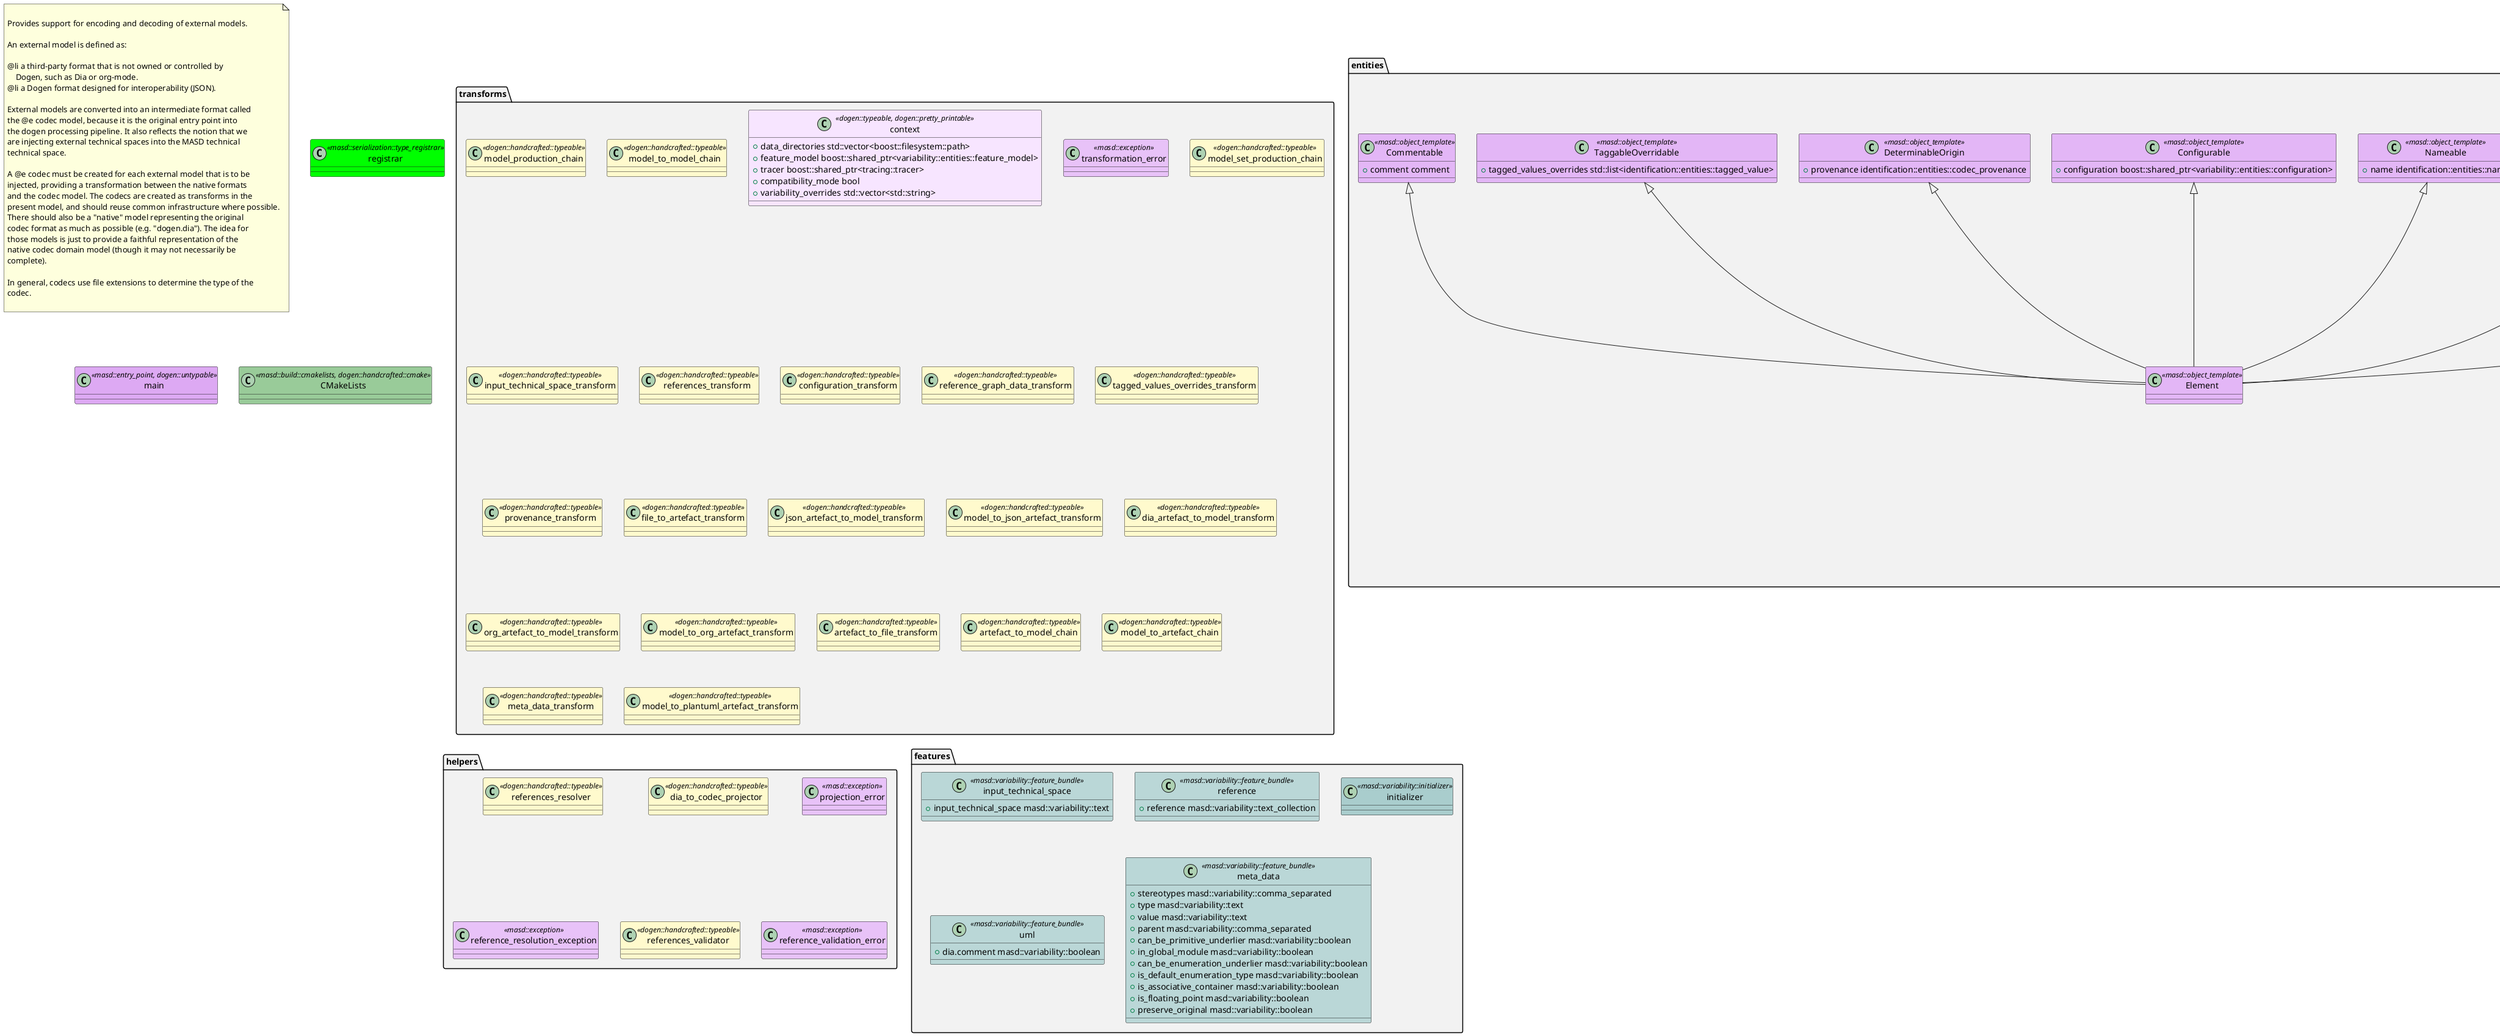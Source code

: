 @startuml
set namespaceSeparator ::
note as N1

Provides support for encoding and decoding of external models.

An external model is defined as:

@li a third-party format that is not owned or controlled by
    Dogen, such as Dia or org-mode.
@li a Dogen format designed for interoperability (JSON).

External models are converted into an intermediate format called
the @e codec model, because it is the original entry point into
the dogen processing pipeline. It also reflects the notion that we
are injecting external technical spaces into the MASD technical
technical space.

A @e codec must be created for each external model that is to be
injected, providing a transformation between the native formats
and the codec model. The codecs are created as transforms in the
present model, and should reuse common infrastructure where possible.
There should also be a "native" model representing the original
codec format as much as possible (e.g. "dogen.dia"). The idea for
those models is just to provide a faithful representation of the
native codec domain model (though it may not necessarily be
complete).

In general, codecs use file extensions to determine the type of the
codec.

end note

namespace transforms #F2F2F2 {
        class model_production_chain <<dogen::handcrafted::typeable>> #FFFACD {
}

        class model_to_model_chain <<dogen::handcrafted::typeable>> #FFFACD {
}

        class context <<dogen::typeable, dogen::pretty_printable>> #F7E5FF {
                +{field} data_directories std::vector<boost::filesystem::path>
                +{field} feature_model boost::shared_ptr<variability::entities::feature_model>
                +{field} tracer boost::shared_ptr<tracing::tracer>
                +{field} compatibility_mode bool
                +{field} variability_overrides std::vector<std::string>
}

        class transformation_error <<masd::exception>> #E8C2F8 {
}

        class model_set_production_chain <<dogen::handcrafted::typeable>> #FFFACD {
}

        class input_technical_space_transform <<dogen::handcrafted::typeable>> #FFFACD {
}

        class references_transform <<dogen::handcrafted::typeable>> #FFFACD {
}

        class configuration_transform <<dogen::handcrafted::typeable>> #FFFACD {
}

        class reference_graph_data_transform <<dogen::handcrafted::typeable>> #FFFACD {
}

        class tagged_values_overrides_transform <<dogen::handcrafted::typeable>> #FFFACD {
}

        class provenance_transform <<dogen::handcrafted::typeable>> #FFFACD {
}

        class file_to_artefact_transform <<dogen::handcrafted::typeable>> #FFFACD {
}

        class json_artefact_to_model_transform <<dogen::handcrafted::typeable>> #FFFACD {
}

        class model_to_json_artefact_transform <<dogen::handcrafted::typeable>> #FFFACD {
}

        class dia_artefact_to_model_transform <<dogen::handcrafted::typeable>> #FFFACD {
}

        class org_artefact_to_model_transform <<dogen::handcrafted::typeable>> #FFFACD {
}

        class model_to_org_artefact_transform <<dogen::handcrafted::typeable>> #FFFACD {
}

        class artefact_to_file_transform <<dogen::handcrafted::typeable>> #FFFACD {
}

        class artefact_to_model_chain <<dogen::handcrafted::typeable>> #FFFACD {
}

        class model_to_artefact_chain <<dogen::handcrafted::typeable>> #FFFACD {
}

        class meta_data_transform <<dogen::handcrafted::typeable>> #FFFACD {
}

        class model_to_plantuml_artefact_transform <<dogen::handcrafted::typeable>> #FFFACD {
}

}

namespace entities #F2F2F2 {
        class model <<Element>> #F7E5FF {
                +{field} elements std::list<element>
                +{field} input_technical_space std::string
                +{field} references std::list<std::string>
                +{field} processed_variability_overrides std::unordered_set<std::string>
}

        class element <<Element>> #F7E5FF {
                +{field} parents std::list<std::string>
                +{field} attributes std::list<attribute>
                +{field} fallback_element_type std::string
                +{field} can_be_primitive_underlier bool
                +{field} in_global_module bool
                +{field} can_be_enumeration_underlier bool
                +{field} is_default_enumeration_type bool
                +{field} is_associative_container bool
                +{field} is_floating_point bool
                +{field} containing_element_id identification::entities::codec_id
}

        class attribute <<Element>> #F7E5FF {
                +{field} type std::string
                +{field} value std::string
}

        class model_set #F7E5FF {
                +{field} target model
                +{field} references std::list<model>
                +{field} reference_graph_data reference_graph_data
}

        class Taggable <<masd::object_template>> #E3B6F6 {
                +{field} tagged_values std::list<identification::entities::tagged_value>
}

        class Stereotypable <<masd::object_template>> #E3B6F6 {
                +{field} stereotypes std::list<identification::entities::stereotype>
}

        class Nameable <<masd::object_template>> #E3B6F6 {
                +{field} name identification::entities::name
}

        class Configurable <<masd::object_template>> #E3B6F6 {
                +{field} configuration boost::shared_ptr<variability::entities::configuration>
}

        class DeterminableOrigin <<masd::object_template>> #E3B6F6 {
                +{field} provenance identification::entities::codec_provenance
}

        class TaggableOverridable <<masd::object_template>> #E3B6F6 {
                +{field} tagged_values_overrides std::list<identification::entities::tagged_value>
}

        class Commentable <<masd::object_template>> #E3B6F6 {
                +{field} comment comment
}

        class Element <<masd::object_template>> #E3B6F6 {
}

entities::Taggable <|-- entities::Element
entities::Stereotypable <|-- entities::Element
entities::Nameable <|-- entities::Element
entities::Configurable <|-- entities::Element
entities::DeterminableOrigin <|-- entities::Element
entities::TaggableOverridable <|-- entities::Element
entities::Commentable <|-- entities::Element
        class reference_graph_data #F7E5FF {
                +{field} root std::string
                +{field} edges_per_model std::unordered_map<std::string, std::list<std::string>>
}

        class comment <<Taggable>> #F7E5FF {
                +{field} applies_to_container bool
                +{field} original_content std::string
                +{field} documentation std::string
}

        class object <<Commentable>> #F7E5FF {
                +{field} id std::string
                +{field} name std::string
                +{field} object_type std::string
                +{field} stereotypes std::string
                +{field} container_id std::string
                +{field} connection boost::optional<std::pair<std::string,std::string>>
                +{field} attributes std::list<attribute>
}

        class artefact #F7E5FF {
                +{field} path boost::filesystem::path
                +{field} codec_name std::string
                +{field} content std::string
}

}

namespace helpers #F2F2F2 {
        class references_resolver <<dogen::handcrafted::typeable>> #FFFACD {
}

        class dia_to_codec_projector <<dogen::handcrafted::typeable>> #FFFACD {
}

        class projection_error <<masd::exception>> #E8C2F8 {
}

        class reference_resolution_exception <<masd::exception>> #E8C2F8 {
}

        class references_validator <<dogen::handcrafted::typeable>> #FFFACD {
}

        class reference_validation_error <<masd::exception>> #E8C2F8 {
}

}

namespace features #F2F2F2 {
        class input_technical_space <<masd::variability::feature_bundle>> #BAD7D7 {
                +{field} input_technical_space masd::variability::text
}

        class reference <<masd::variability::feature_bundle>> #BAD7D7 {
                +{field} reference masd::variability::text_collection
}

        class initializer <<masd::variability::initializer>> #A9CDCD {
}

        class uml <<masd::variability::feature_bundle>> #BAD7D7 {
                +{field} dia.comment masd::variability::boolean
}

        class meta_data <<masd::variability::feature_bundle>> #BAD7D7 {
                +{field} stereotypes masd::variability::comma_separated
                +{field} type masd::variability::text
                +{field} value masd::variability::text
                +{field} parent masd::variability::comma_separated
                +{field} can_be_primitive_underlier masd::variability::boolean
                +{field} in_global_module masd::variability::boolean
                +{field} can_be_enumeration_underlier masd::variability::boolean
                +{field} is_default_enumeration_type masd::variability::boolean
                +{field} is_associative_container masd::variability::boolean
                +{field} is_floating_point masd::variability::boolean
                +{field} preserve_original masd::variability::boolean
}

}

class registrar <<masd::serialization::type_registrar>> #00FF00 {
}

class main <<masd::entry_point, dogen::untypable>> #DDA9F3 {
}

class CMakeLists <<masd::build::cmakelists, dogen::handcrafted::cmake>> #99CB99 {
}

@enduml
